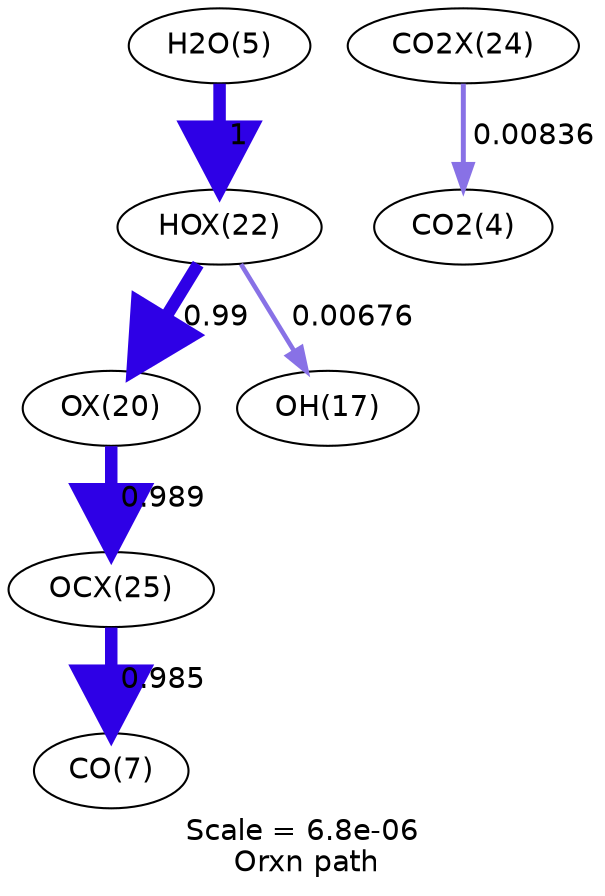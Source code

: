 digraph reaction_paths {
center=1;
s26 -> s24[fontname="Helvetica", penwidth=5.99, arrowsize=3, color="0.7, 1.49, 0.9"
, label=" 0.99"];
s24 -> s29[fontname="Helvetica", penwidth=5.99, arrowsize=3, color="0.7, 1.49, 0.9"
, label=" 0.989"];
s6 -> s26[fontname="Helvetica", penwidth=6, arrowsize=3, color="0.7, 1.5, 0.9"
, label=" 1"];
s26 -> s18[fontname="Helvetica", penwidth=2.23, arrowsize=1.11, color="0.7, 0.507, 0.9"
, label=" 0.00676"];
s29 -> s8[fontname="Helvetica", penwidth=5.99, arrowsize=2.99, color="0.7, 1.49, 0.9"
, label=" 0.985"];
s28 -> s5[fontname="Helvetica", penwidth=2.39, arrowsize=1.19, color="0.7, 0.508, 0.9"
, label=" 0.00836"];
s5 [ fontname="Helvetica", label="CO2(4)"];
s6 [ fontname="Helvetica", label="H2O(5)"];
s8 [ fontname="Helvetica", label="CO(7)"];
s18 [ fontname="Helvetica", label="OH(17)"];
s24 [ fontname="Helvetica", label="OX(20)"];
s26 [ fontname="Helvetica", label="HOX(22)"];
s28 [ fontname="Helvetica", label="CO2X(24)"];
s29 [ fontname="Helvetica", label="OCX(25)"];
 label = "Scale = 6.8e-06\l Orxn path";
 fontname = "Helvetica";
}
